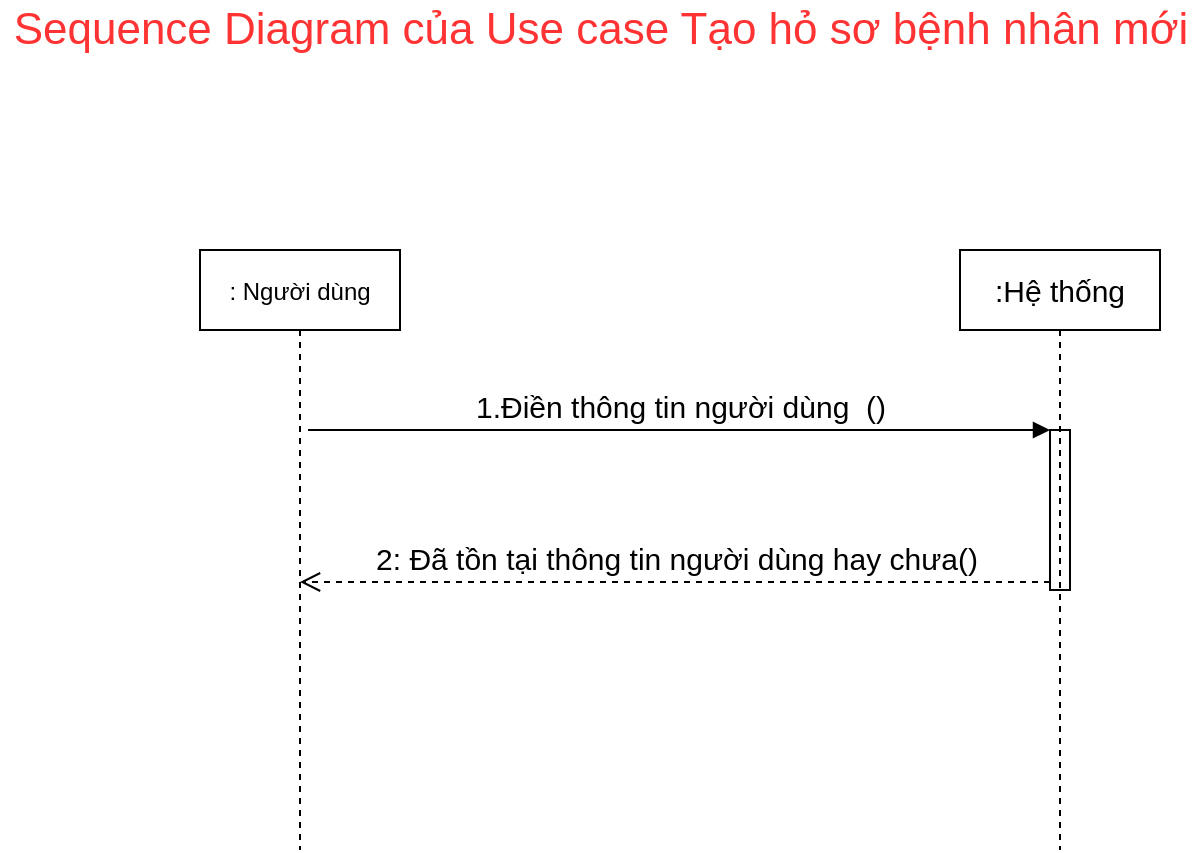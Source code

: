 <mxfile version="13.9.9" type="device"><diagram id="kgpKYQtTHZ0yAKxKKP6v" name="Page-1"><mxGraphModel dx="1422" dy="822" grid="1" gridSize="10" guides="1" tooltips="1" connect="1" arrows="1" fold="1" page="1" pageScale="1" pageWidth="850" pageHeight="1100" math="0" shadow="0"><root><mxCell id="0"/><mxCell id="1" parent="0"/><mxCell id="3nuBFxr9cyL0pnOWT2aG-1" value=": Người dùng" style="shape=umlLifeline;perimeter=lifelinePerimeter;container=1;collapsible=0;recursiveResize=0;rounded=0;shadow=0;strokeWidth=1;" parent="1" vertex="1"><mxGeometry x="225" y="150" width="100" height="300" as="geometry"/></mxCell><mxCell id="-Da9wgXNhOzglXYZ_Cce-1" value="Sequence Diagram của Use case Tạo hỏ sơ bệnh nhân mới&lt;br style=&quot;font-size: 22px;&quot;&gt;" style="text;html=1;align=center;verticalAlign=middle;resizable=0;points=[];autosize=1;fontColor=#FF3333;fontSize=22;" vertex="1" parent="1"><mxGeometry x="125" y="25" width="600" height="30" as="geometry"/></mxCell><mxCell id="-Da9wgXNhOzglXYZ_Cce-3" value="" style="html=1;points=[];perimeter=orthogonalPerimeter;fontSize=15;fontColor=#000000;" vertex="1" parent="1"><mxGeometry x="650" y="240" width="10" height="80" as="geometry"/></mxCell><mxCell id="-Da9wgXNhOzglXYZ_Cce-4" value="1.Điền thông tin người dùng&amp;nbsp; ()" style="html=1;verticalAlign=bottom;endArrow=block;entryX=0;entryY=0;fontSize=15;fontColor=#000000;" edge="1" target="-Da9wgXNhOzglXYZ_Cce-3" parent="1"><mxGeometry relative="1" as="geometry"><mxPoint x="279" y="240" as="sourcePoint"/></mxGeometry></mxCell><mxCell id="-Da9wgXNhOzglXYZ_Cce-5" value="2: Đã tồn tại thông tin người dùng hay chưa()" style="html=1;verticalAlign=bottom;endArrow=open;dashed=1;endSize=8;exitX=0;exitY=0.95;fontSize=15;fontColor=#000000;" edge="1" source="-Da9wgXNhOzglXYZ_Cce-3" parent="1" target="3nuBFxr9cyL0pnOWT2aG-1"><mxGeometry relative="1" as="geometry"><mxPoint x="380" y="316" as="targetPoint"/></mxGeometry></mxCell><mxCell id="-Da9wgXNhOzglXYZ_Cce-6" style="edgeStyle=orthogonalEdgeStyle;rounded=0;orthogonalLoop=1;jettySize=auto;html=1;exitX=0.5;exitY=1;exitDx=0;exitDy=0;fontSize=15;fontColor=#000000;" edge="1" parent="1"><mxGeometry relative="1" as="geometry"><mxPoint x="665" y="190" as="sourcePoint"/><mxPoint x="665" y="190" as="targetPoint"/></mxGeometry></mxCell><mxCell id="-Da9wgXNhOzglXYZ_Cce-7" value=":Hệ thống" style="shape=umlLifeline;perimeter=lifelinePerimeter;whiteSpace=wrap;html=1;container=1;collapsible=0;recursiveResize=0;outlineConnect=0;fontSize=15;fontColor=#000000;" vertex="1" parent="1"><mxGeometry x="605" y="150" width="100" height="300" as="geometry"/></mxCell></root></mxGraphModel></diagram></mxfile>